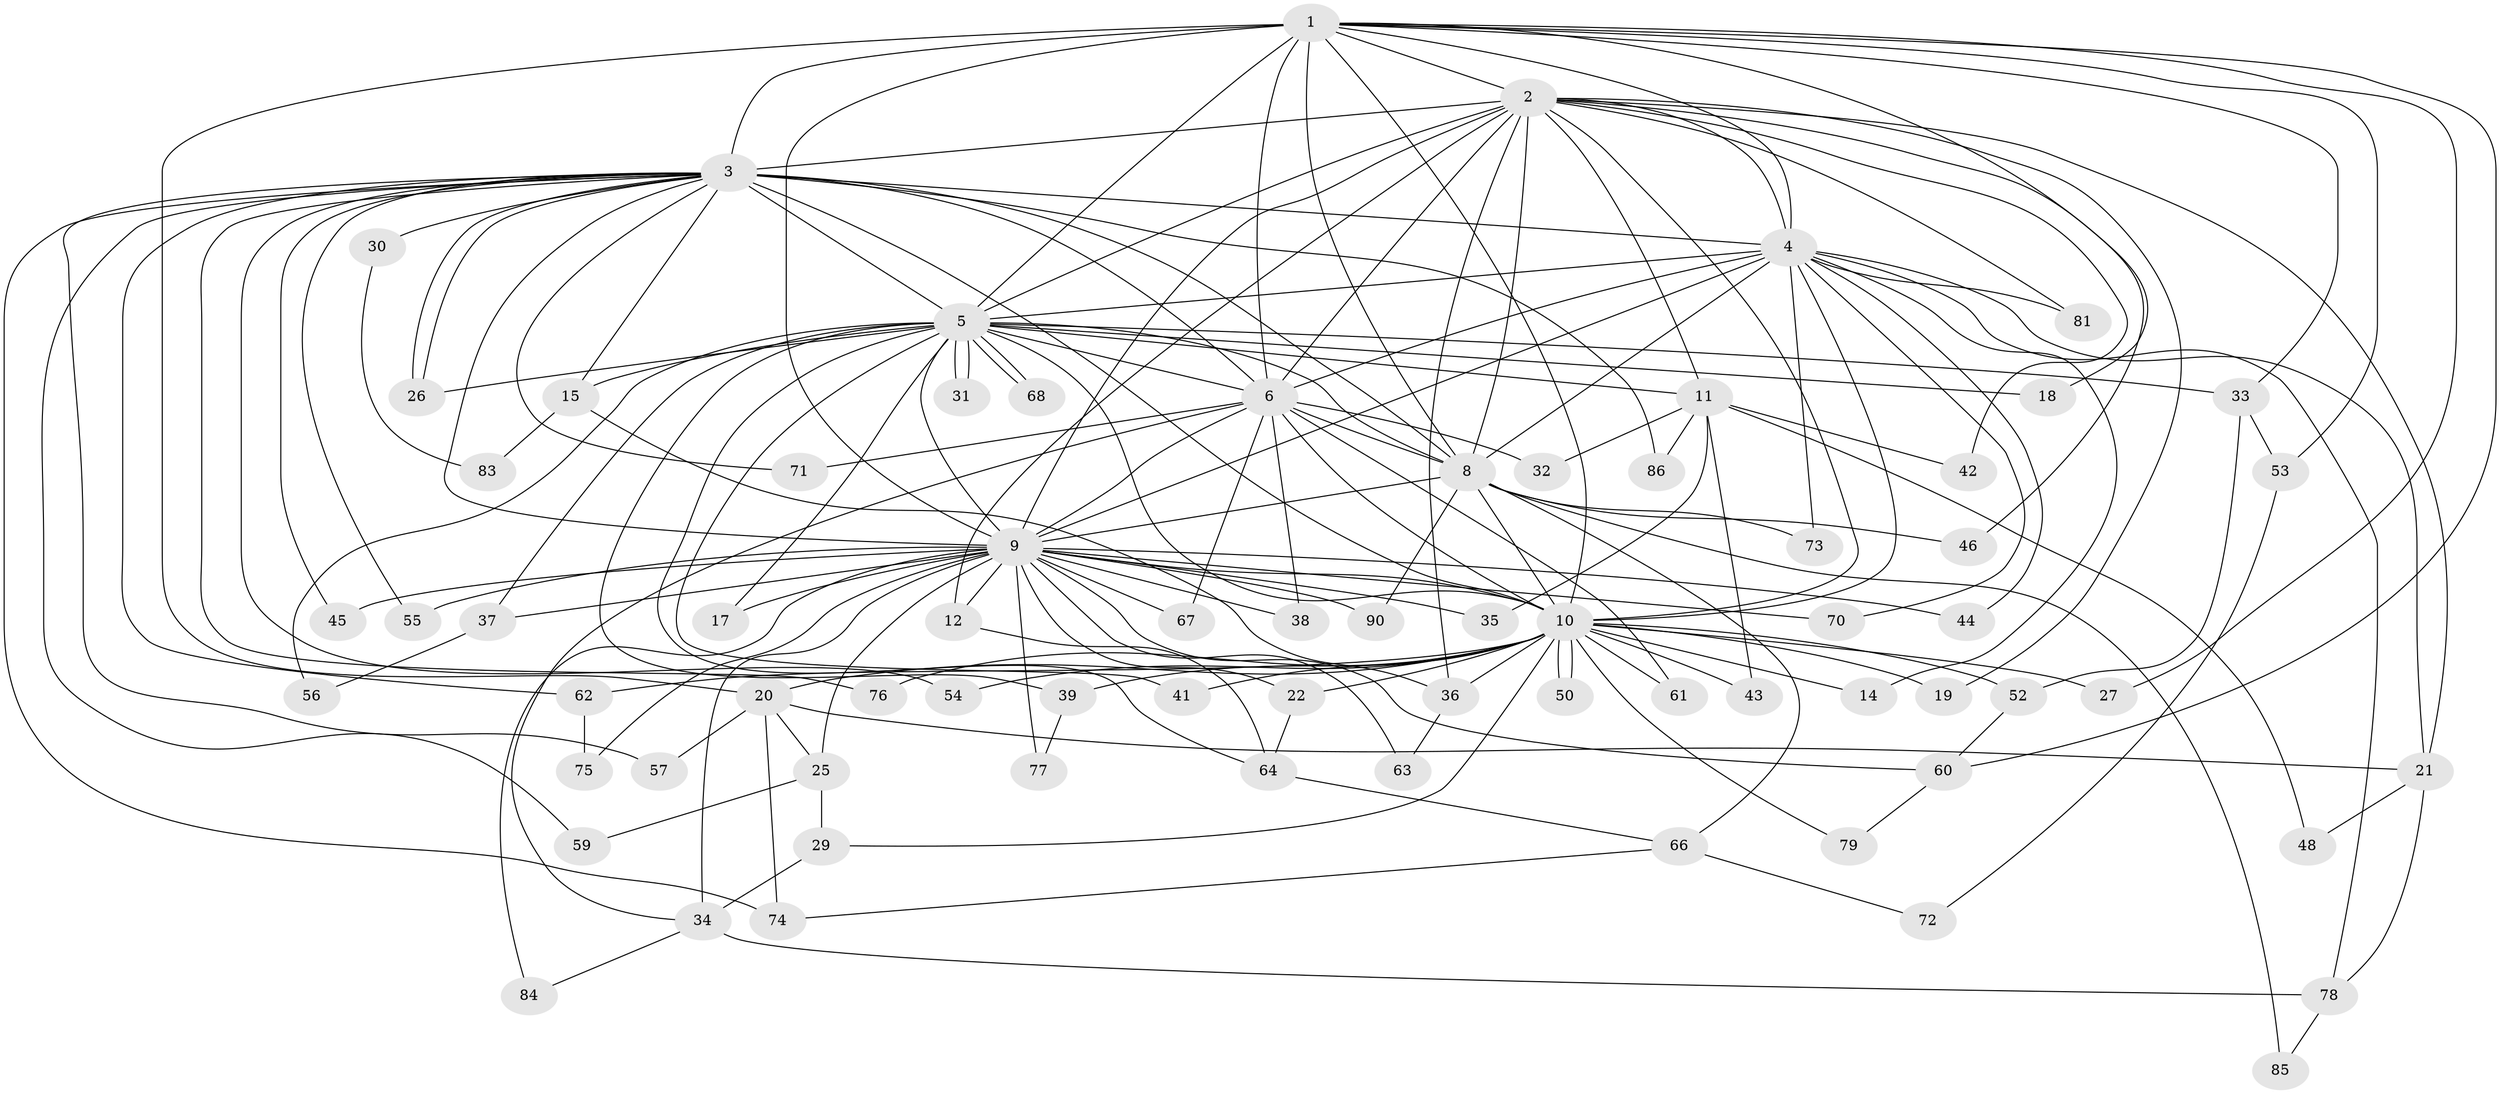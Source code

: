 // original degree distribution, {16: 0.04395604395604396, 18: 0.02197802197802198, 25: 0.01098901098901099, 17: 0.01098901098901099, 30: 0.01098901098901099, 27: 0.01098901098901099, 9: 0.01098901098901099, 3: 0.16483516483516483, 4: 0.0989010989010989, 2: 0.5714285714285714, 6: 0.01098901098901099, 5: 0.03296703296703297}
// Generated by graph-tools (version 1.1) at 2025/41/03/06/25 10:41:39]
// undirected, 72 vertices, 169 edges
graph export_dot {
graph [start="1"]
  node [color=gray90,style=filled];
  1 [super="+47"];
  2 [super="+16"];
  3 [super="+7"];
  4 [super="+13"];
  5 [super="+49"];
  6 [super="+58"];
  8 [super="+89"];
  9 [super="+23"];
  10 [super="+24"];
  11 [super="+82"];
  12;
  14;
  15;
  17;
  18;
  19 [super="+51"];
  20 [super="+69"];
  21;
  22;
  25 [super="+28"];
  26;
  27;
  29;
  30;
  31;
  32;
  33;
  34 [super="+80"];
  35;
  36 [super="+40"];
  37;
  38;
  39;
  41;
  42;
  43;
  44;
  45;
  46;
  48;
  50;
  52 [super="+87"];
  53;
  54;
  55;
  56;
  57;
  59;
  60;
  61;
  62;
  63;
  64 [super="+65"];
  66;
  67;
  68;
  70;
  71;
  72;
  73;
  74 [super="+91"];
  75;
  76;
  77;
  78 [super="+88"];
  79;
  81;
  83;
  84;
  85;
  86;
  90;
  1 -- 2;
  1 -- 3 [weight=2];
  1 -- 4;
  1 -- 5;
  1 -- 6;
  1 -- 8;
  1 -- 9 [weight=2];
  1 -- 10;
  1 -- 18;
  1 -- 20;
  1 -- 27;
  1 -- 33;
  1 -- 53;
  1 -- 60;
  2 -- 3 [weight=2];
  2 -- 4;
  2 -- 5;
  2 -- 6;
  2 -- 8;
  2 -- 9 [weight=2];
  2 -- 10;
  2 -- 11;
  2 -- 12;
  2 -- 19;
  2 -- 21;
  2 -- 36;
  2 -- 42;
  2 -- 46;
  2 -- 81;
  3 -- 4 [weight=3];
  3 -- 5 [weight=2];
  3 -- 6 [weight=2];
  3 -- 8 [weight=3];
  3 -- 9 [weight=2];
  3 -- 10 [weight=2];
  3 -- 15;
  3 -- 26;
  3 -- 26;
  3 -- 45;
  3 -- 54;
  3 -- 62;
  3 -- 74;
  3 -- 76;
  3 -- 86;
  3 -- 71;
  3 -- 30;
  3 -- 55;
  3 -- 57;
  3 -- 59;
  4 -- 5;
  4 -- 6 [weight=2];
  4 -- 8;
  4 -- 9;
  4 -- 10;
  4 -- 21;
  4 -- 44;
  4 -- 70;
  4 -- 78;
  4 -- 81;
  4 -- 73;
  4 -- 14;
  5 -- 6;
  5 -- 8;
  5 -- 9;
  5 -- 10;
  5 -- 11 [weight=2];
  5 -- 15;
  5 -- 17;
  5 -- 18;
  5 -- 31;
  5 -- 31;
  5 -- 33;
  5 -- 37;
  5 -- 39;
  5 -- 41;
  5 -- 56;
  5 -- 68;
  5 -- 68;
  5 -- 26;
  5 -- 64;
  6 -- 8;
  6 -- 9;
  6 -- 10;
  6 -- 32;
  6 -- 38;
  6 -- 61;
  6 -- 67;
  6 -- 71;
  6 -- 34;
  8 -- 9;
  8 -- 10 [weight=2];
  8 -- 46;
  8 -- 66;
  8 -- 73;
  8 -- 85;
  8 -- 90;
  9 -- 10;
  9 -- 12;
  9 -- 17;
  9 -- 22;
  9 -- 25 [weight=2];
  9 -- 35;
  9 -- 37;
  9 -- 44;
  9 -- 45;
  9 -- 55;
  9 -- 60;
  9 -- 63;
  9 -- 67;
  9 -- 70;
  9 -- 75;
  9 -- 77;
  9 -- 84;
  9 -- 90;
  9 -- 34;
  9 -- 38;
  10 -- 14;
  10 -- 19 [weight=2];
  10 -- 20;
  10 -- 22;
  10 -- 29;
  10 -- 39;
  10 -- 41;
  10 -- 43;
  10 -- 50;
  10 -- 50;
  10 -- 52;
  10 -- 61;
  10 -- 62;
  10 -- 76;
  10 -- 79;
  10 -- 27;
  10 -- 54;
  10 -- 36;
  11 -- 32;
  11 -- 35;
  11 -- 42;
  11 -- 43;
  11 -- 48;
  11 -- 86;
  12 -- 64;
  15 -- 36;
  15 -- 83;
  20 -- 25;
  20 -- 57;
  20 -- 74;
  20 -- 21;
  21 -- 48;
  21 -- 78;
  22 -- 64;
  25 -- 59;
  25 -- 29;
  29 -- 34;
  30 -- 83;
  33 -- 52;
  33 -- 53;
  34 -- 84;
  34 -- 78;
  36 -- 63;
  37 -- 56;
  39 -- 77;
  52 -- 60;
  53 -- 72;
  60 -- 79;
  62 -- 75;
  64 -- 66;
  66 -- 72;
  66 -- 74;
  78 -- 85;
}
